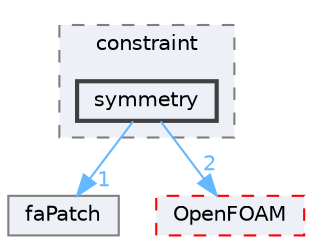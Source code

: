 digraph "src/finiteArea/faMesh/faPatches/constraint/symmetry"
{
 // LATEX_PDF_SIZE
  bgcolor="transparent";
  edge [fontname=Helvetica,fontsize=10,labelfontname=Helvetica,labelfontsize=10];
  node [fontname=Helvetica,fontsize=10,shape=box,height=0.2,width=0.4];
  compound=true
  subgraph clusterdir_153f03f4c9f1808136b4b13dc539a5ce {
    graph [ bgcolor="#edf0f7", pencolor="grey50", label="constraint", fontname=Helvetica,fontsize=10 style="filled,dashed", URL="dir_153f03f4c9f1808136b4b13dc539a5ce.html",tooltip=""]
  dir_42633e2da37731d3c965675030d05c2e [label="symmetry", fillcolor="#edf0f7", color="grey25", style="filled,bold", URL="dir_42633e2da37731d3c965675030d05c2e.html",tooltip=""];
  }
  dir_2573e9a60ab8504dd6f33355336227ae [label="faPatch", fillcolor="#edf0f7", color="grey50", style="filled", URL="dir_2573e9a60ab8504dd6f33355336227ae.html",tooltip=""];
  dir_c5473ff19b20e6ec4dfe5c310b3778a8 [label="OpenFOAM", fillcolor="#edf0f7", color="red", style="filled,dashed", URL="dir_c5473ff19b20e6ec4dfe5c310b3778a8.html",tooltip=""];
  dir_42633e2da37731d3c965675030d05c2e->dir_2573e9a60ab8504dd6f33355336227ae [headlabel="1", labeldistance=1.5 headhref="dir_003915_001304.html" href="dir_003915_001304.html" color="steelblue1" fontcolor="steelblue1"];
  dir_42633e2da37731d3c965675030d05c2e->dir_c5473ff19b20e6ec4dfe5c310b3778a8 [headlabel="2", labeldistance=1.5 headhref="dir_003915_002695.html" href="dir_003915_002695.html" color="steelblue1" fontcolor="steelblue1"];
}
